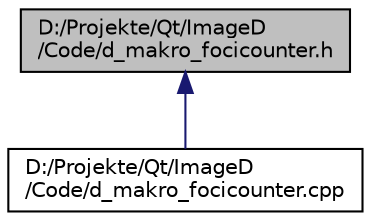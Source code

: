 digraph "D:/Projekte/Qt/ImageD/Code/d_makro_focicounter.h"
{
 // LATEX_PDF_SIZE
  edge [fontname="Helvetica",fontsize="10",labelfontname="Helvetica",labelfontsize="10"];
  node [fontname="Helvetica",fontsize="10",shape=record];
  Node1 [label="D:/Projekte/Qt/ImageD\l/Code/d_makro_focicounter.h",height=0.2,width=0.4,color="black", fillcolor="grey75", style="filled", fontcolor="black",tooltip=" "];
  Node1 -> Node2 [dir="back",color="midnightblue",fontsize="10",style="solid"];
  Node2 [label="D:/Projekte/Qt/ImageD\l/Code/d_makro_focicounter.cpp",height=0.2,width=0.4,color="black", fillcolor="white", style="filled",URL="$d__makro__focicounter_8cpp.html",tooltip=" "];
}
